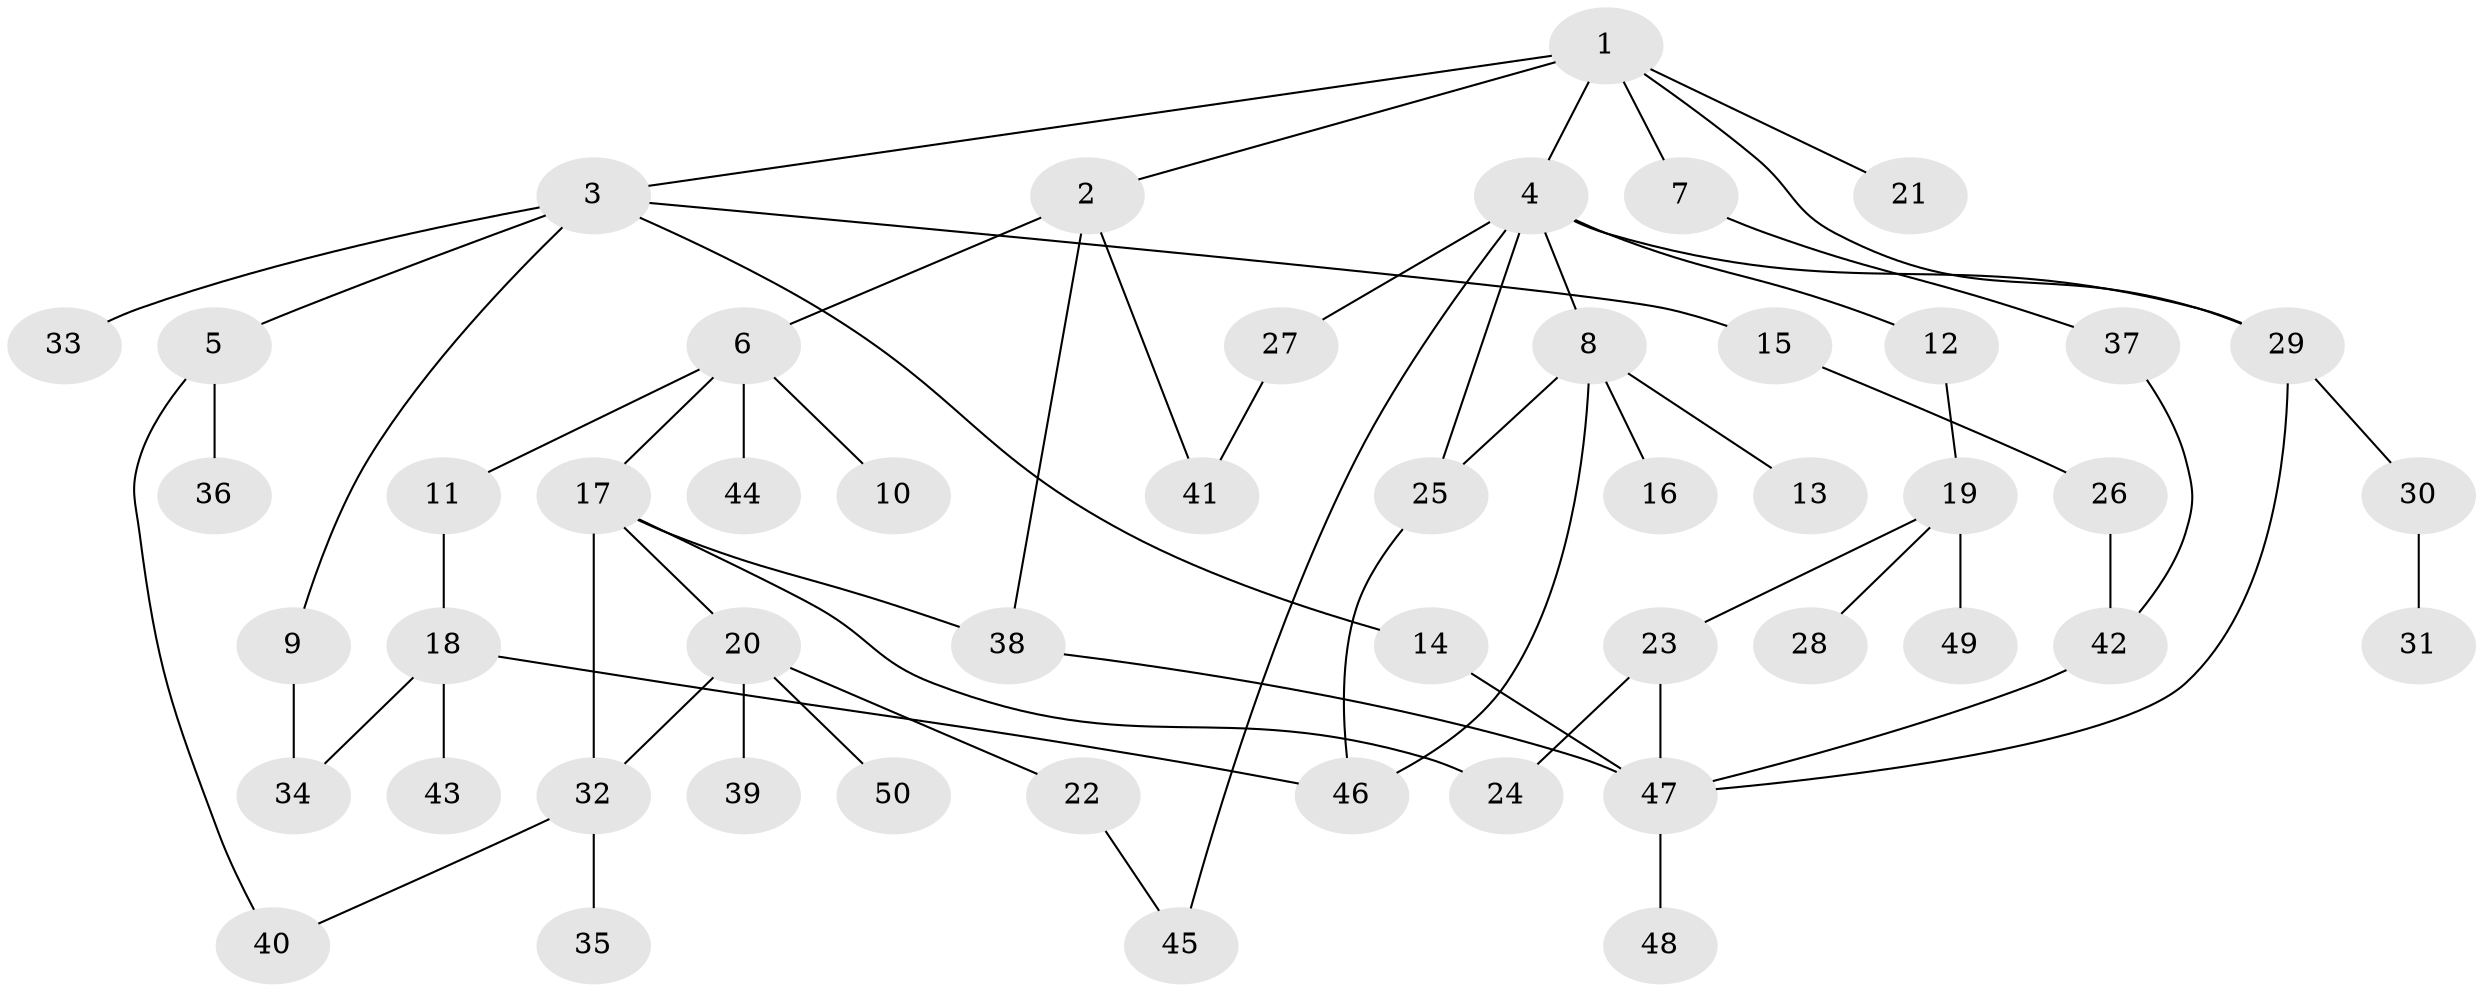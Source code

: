 // coarse degree distribution, {5: 0.09090909090909091, 4: 0.15151515151515152, 6: 0.06060606060606061, 2: 0.24242424242424243, 1: 0.3333333333333333, 7: 0.030303030303030304, 3: 0.09090909090909091}
// Generated by graph-tools (version 1.1) at 2025/41/03/06/25 10:41:29]
// undirected, 50 vertices, 65 edges
graph export_dot {
graph [start="1"]
  node [color=gray90,style=filled];
  1;
  2;
  3;
  4;
  5;
  6;
  7;
  8;
  9;
  10;
  11;
  12;
  13;
  14;
  15;
  16;
  17;
  18;
  19;
  20;
  21;
  22;
  23;
  24;
  25;
  26;
  27;
  28;
  29;
  30;
  31;
  32;
  33;
  34;
  35;
  36;
  37;
  38;
  39;
  40;
  41;
  42;
  43;
  44;
  45;
  46;
  47;
  48;
  49;
  50;
  1 -- 2;
  1 -- 3;
  1 -- 4;
  1 -- 7;
  1 -- 21;
  1 -- 29;
  2 -- 6;
  2 -- 41;
  2 -- 38;
  3 -- 5;
  3 -- 9;
  3 -- 14;
  3 -- 15;
  3 -- 33;
  4 -- 8;
  4 -- 12;
  4 -- 25;
  4 -- 27;
  4 -- 29;
  4 -- 45;
  5 -- 36;
  5 -- 40;
  6 -- 10;
  6 -- 11;
  6 -- 17;
  6 -- 44;
  7 -- 37;
  8 -- 13;
  8 -- 16;
  8 -- 25;
  8 -- 46;
  9 -- 34;
  11 -- 18;
  12 -- 19;
  14 -- 47;
  15 -- 26;
  17 -- 20;
  17 -- 38;
  17 -- 32;
  17 -- 24;
  18 -- 34;
  18 -- 43;
  18 -- 46;
  19 -- 23;
  19 -- 28;
  19 -- 49;
  20 -- 22;
  20 -- 32;
  20 -- 39;
  20 -- 50;
  22 -- 45;
  23 -- 24;
  23 -- 47;
  25 -- 46;
  26 -- 42;
  27 -- 41;
  29 -- 30;
  29 -- 47;
  30 -- 31;
  32 -- 35;
  32 -- 40;
  37 -- 42;
  38 -- 47;
  42 -- 47;
  47 -- 48;
}
